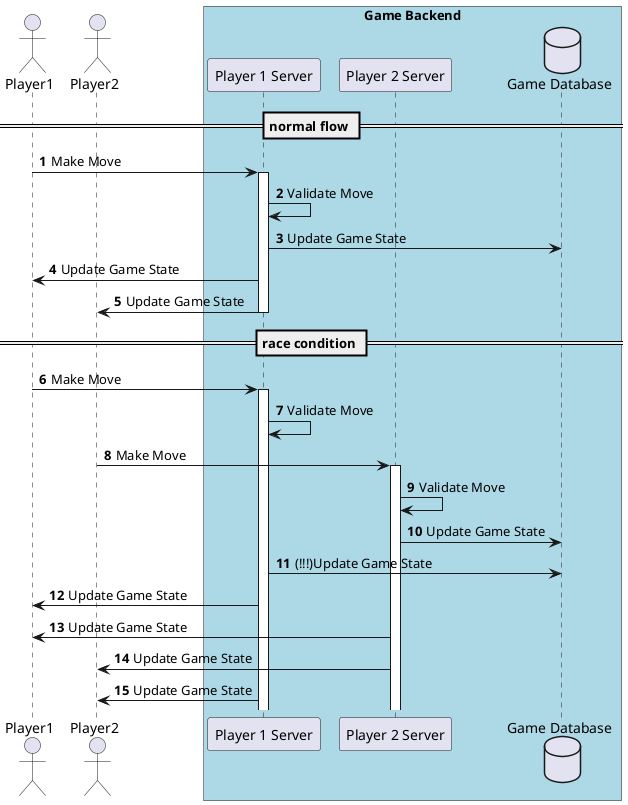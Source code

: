@startuml
'https://plantuml.com/sequence-diagram

autonumber

actor Player1 as p1
actor Player2 as p2

box "Game Backend" #LightBlue
    participant "Player 1 Server" as server1
    participant "Player 2 Server" as server2
    database "Game Database" as db
end box

== normal flow ==
p1-> server1++: Make Move
server1->server1: Validate Move
server1->db: Update Game State
server1 -> p1: Update Game State
server1 -> p2: Update Game State
deactivate server1

== race condition ==
p1-> server1 ++: Make Move
server1->server1: Validate Move
p2-> server2 ++: Make Move
server2->server2: Validate Move
server2->db: Update Game State
server1->db: (!!!)Update Game State
server1 -> p1: Update Game State
server2 -> p1: Update Game State
server2 -> p2: Update Game State
server1 -> p2: Update Game State

@enduml